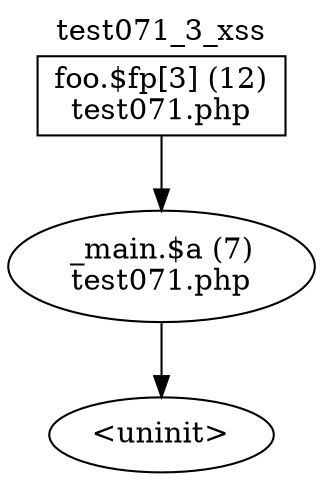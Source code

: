 digraph cfg {
  label="test071_3_xss";
  labelloc=t;
  n1 [shape=box, label="foo.$fp[3] (12)\ntest071.php"];
  n2 [shape=ellipse, label="_main.$a (7)\ntest071.php"];
  n3 [shape=ellipse, label="<uninit>"];
  n1 -> n2;
  n2 -> n3;
}
